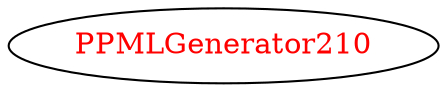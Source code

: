 digraph dependencyGraph {
 concentrate=true;
 ranksep="2.0";
 rankdir="LR"; 
 splines="ortho";
"PPMLGenerator210" [fontcolor="red"];
}